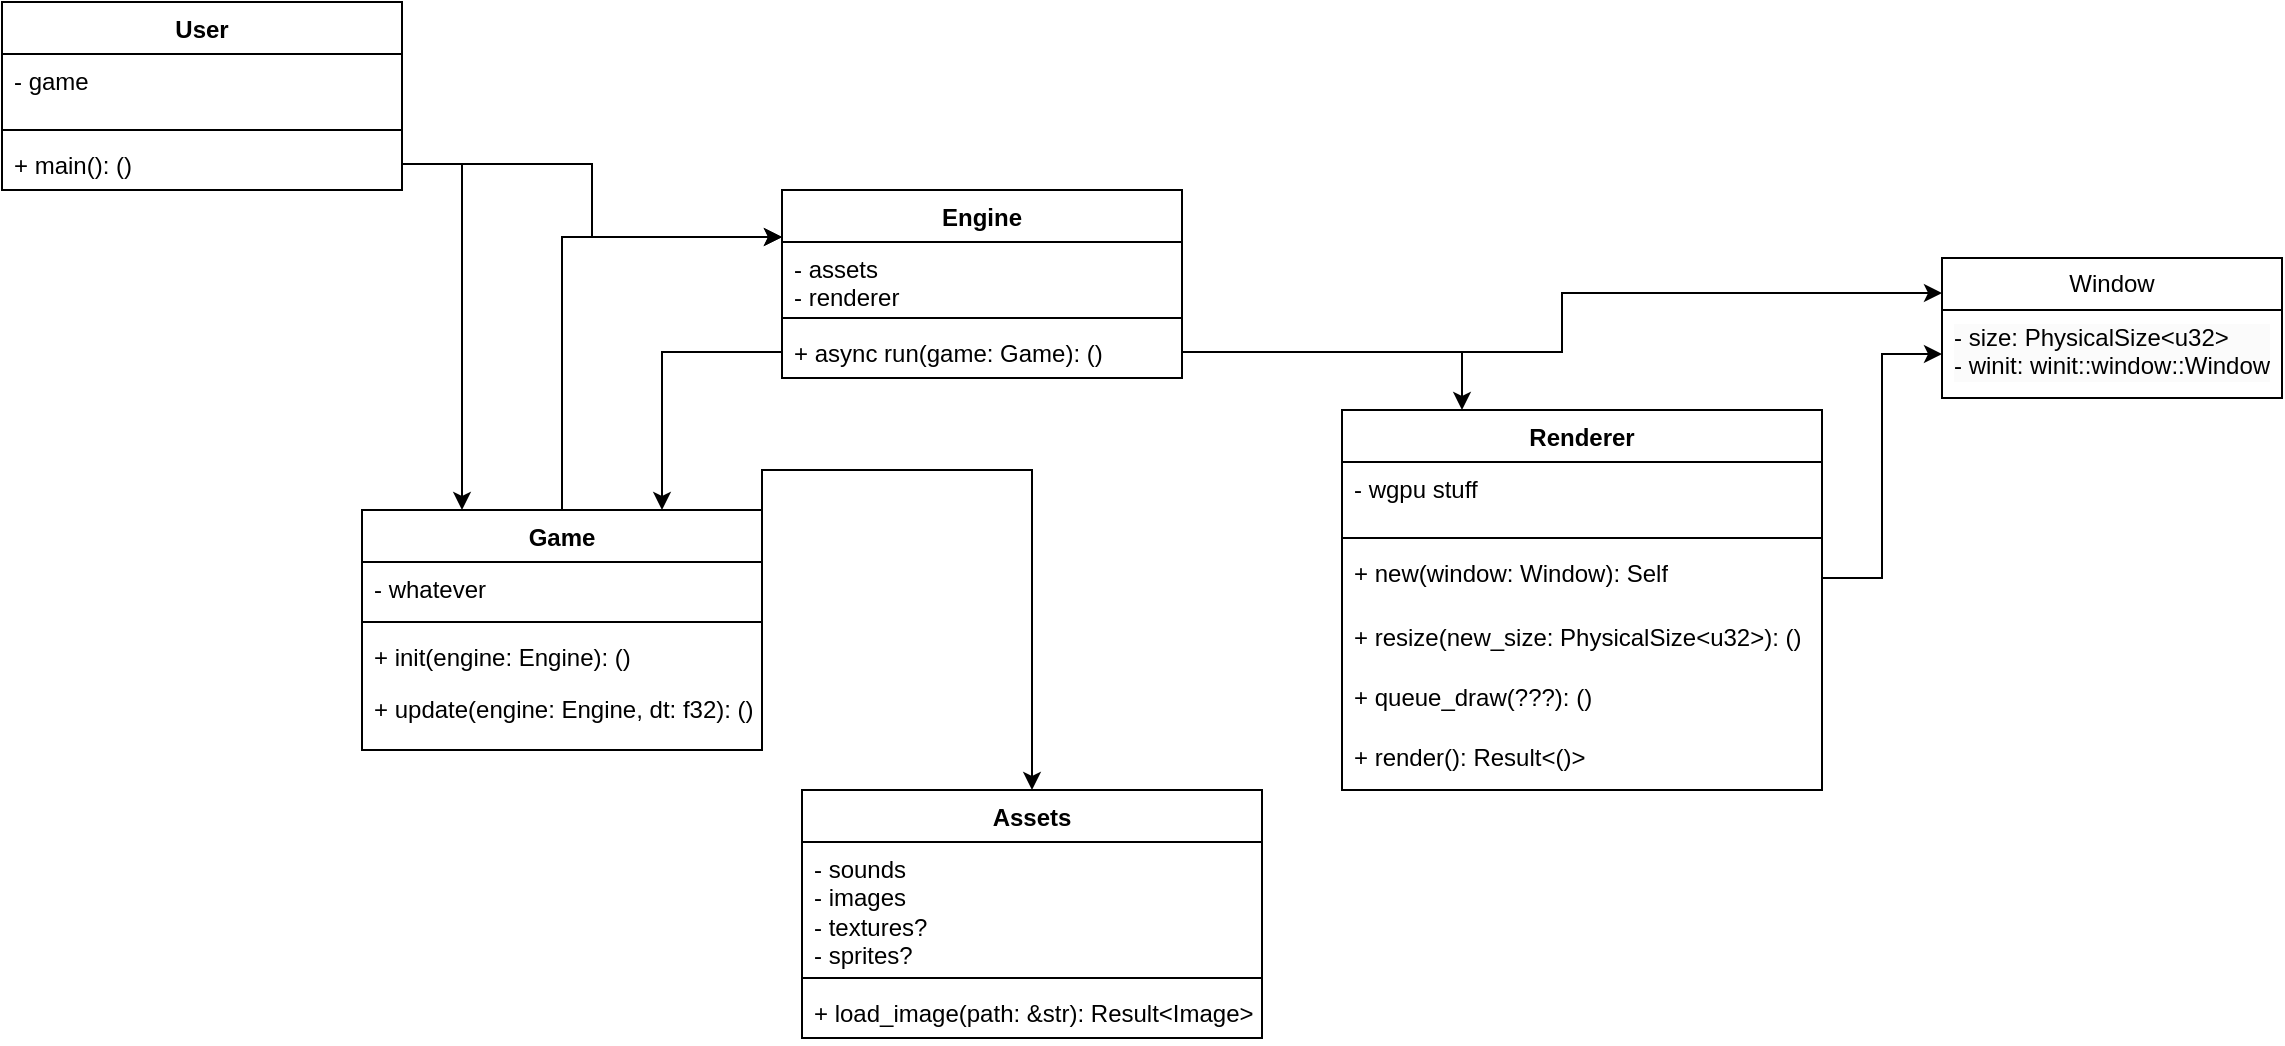 <mxfile version="23.1.6" type="device">
  <diagram id="C5RBs43oDa-KdzZeNtuy" name="Page-1">
    <mxGraphModel dx="1672" dy="1598" grid="1" gridSize="10" guides="1" tooltips="1" connect="1" arrows="1" fold="1" page="1" pageScale="1" pageWidth="827" pageHeight="1169" math="0" shadow="0">
      <root>
        <mxCell id="WIyWlLk6GJQsqaUBKTNV-0" />
        <mxCell id="WIyWlLk6GJQsqaUBKTNV-1" parent="WIyWlLk6GJQsqaUBKTNV-0" />
        <mxCell id="eMjvDAR9rLZ3UjC1UXui-45" style="edgeStyle=orthogonalEdgeStyle;rounded=0;orthogonalLoop=1;jettySize=auto;html=1;exitX=1;exitY=0;exitDx=0;exitDy=0;" edge="1" parent="WIyWlLk6GJQsqaUBKTNV-1" source="eMjvDAR9rLZ3UjC1UXui-0" target="eMjvDAR9rLZ3UjC1UXui-23">
          <mxGeometry relative="1" as="geometry" />
        </mxCell>
        <mxCell id="eMjvDAR9rLZ3UjC1UXui-46" style="edgeStyle=orthogonalEdgeStyle;rounded=0;orthogonalLoop=1;jettySize=auto;html=1;exitX=0.5;exitY=0;exitDx=0;exitDy=0;entryX=0;entryY=0.25;entryDx=0;entryDy=0;" edge="1" parent="WIyWlLk6GJQsqaUBKTNV-1" source="eMjvDAR9rLZ3UjC1UXui-0" target="eMjvDAR9rLZ3UjC1UXui-7">
          <mxGeometry relative="1" as="geometry" />
        </mxCell>
        <mxCell id="eMjvDAR9rLZ3UjC1UXui-0" value="Game" style="swimlane;fontStyle=1;align=center;verticalAlign=top;childLayout=stackLayout;horizontal=1;startSize=26;horizontalStack=0;resizeParent=1;resizeParentMax=0;resizeLast=0;collapsible=1;marginBottom=0;whiteSpace=wrap;html=1;" vertex="1" parent="WIyWlLk6GJQsqaUBKTNV-1">
          <mxGeometry x="-620" y="240" width="200" height="120" as="geometry" />
        </mxCell>
        <mxCell id="eMjvDAR9rLZ3UjC1UXui-1" value="- whatever" style="text;strokeColor=none;fillColor=none;align=left;verticalAlign=top;spacingLeft=4;spacingRight=4;overflow=hidden;rotatable=0;points=[[0,0.5],[1,0.5]];portConstraint=eastwest;whiteSpace=wrap;html=1;" vertex="1" parent="eMjvDAR9rLZ3UjC1UXui-0">
          <mxGeometry y="26" width="200" height="26" as="geometry" />
        </mxCell>
        <mxCell id="eMjvDAR9rLZ3UjC1UXui-2" value="" style="line;strokeWidth=1;fillColor=none;align=left;verticalAlign=middle;spacingTop=-1;spacingLeft=3;spacingRight=3;rotatable=0;labelPosition=right;points=[];portConstraint=eastwest;strokeColor=inherit;" vertex="1" parent="eMjvDAR9rLZ3UjC1UXui-0">
          <mxGeometry y="52" width="200" height="8" as="geometry" />
        </mxCell>
        <mxCell id="eMjvDAR9rLZ3UjC1UXui-5" value="+ init(engine: Engine): ()" style="text;strokeColor=none;fillColor=none;align=left;verticalAlign=top;spacingLeft=4;spacingRight=4;overflow=hidden;rotatable=0;points=[[0,0.5],[1,0.5]];portConstraint=eastwest;whiteSpace=wrap;html=1;" vertex="1" parent="eMjvDAR9rLZ3UjC1UXui-0">
          <mxGeometry y="60" width="200" height="26" as="geometry" />
        </mxCell>
        <mxCell id="eMjvDAR9rLZ3UjC1UXui-3" value="+ update(engine: Engine, dt: f32): ()" style="text;strokeColor=none;fillColor=none;align=left;verticalAlign=top;spacingLeft=4;spacingRight=4;overflow=hidden;rotatable=0;points=[[0,0.5],[1,0.5]];portConstraint=eastwest;whiteSpace=wrap;html=1;" vertex="1" parent="eMjvDAR9rLZ3UjC1UXui-0">
          <mxGeometry y="86" width="200" height="34" as="geometry" />
        </mxCell>
        <mxCell id="eMjvDAR9rLZ3UjC1UXui-7" value="Engine" style="swimlane;fontStyle=1;align=center;verticalAlign=top;childLayout=stackLayout;horizontal=1;startSize=26;horizontalStack=0;resizeParent=1;resizeParentMax=0;resizeLast=0;collapsible=1;marginBottom=0;whiteSpace=wrap;html=1;" vertex="1" parent="WIyWlLk6GJQsqaUBKTNV-1">
          <mxGeometry x="-410" y="80" width="200" height="94" as="geometry" />
        </mxCell>
        <mxCell id="eMjvDAR9rLZ3UjC1UXui-8" value="- assets&lt;br&gt;- renderer" style="text;strokeColor=none;fillColor=none;align=left;verticalAlign=top;spacingLeft=4;spacingRight=4;overflow=hidden;rotatable=0;points=[[0,0.5],[1,0.5]];portConstraint=eastwest;whiteSpace=wrap;html=1;" vertex="1" parent="eMjvDAR9rLZ3UjC1UXui-7">
          <mxGeometry y="26" width="200" height="34" as="geometry" />
        </mxCell>
        <mxCell id="eMjvDAR9rLZ3UjC1UXui-9" value="" style="line;strokeWidth=1;fillColor=none;align=left;verticalAlign=middle;spacingTop=-1;spacingLeft=3;spacingRight=3;rotatable=0;labelPosition=right;points=[];portConstraint=eastwest;strokeColor=inherit;" vertex="1" parent="eMjvDAR9rLZ3UjC1UXui-7">
          <mxGeometry y="60" width="200" height="8" as="geometry" />
        </mxCell>
        <mxCell id="eMjvDAR9rLZ3UjC1UXui-10" value="+ async run(game: Game): ()" style="text;strokeColor=none;fillColor=none;align=left;verticalAlign=top;spacingLeft=4;spacingRight=4;overflow=hidden;rotatable=0;points=[[0,0.5],[1,0.5]];portConstraint=eastwest;whiteSpace=wrap;html=1;" vertex="1" parent="eMjvDAR9rLZ3UjC1UXui-7">
          <mxGeometry y="68" width="200" height="26" as="geometry" />
        </mxCell>
        <mxCell id="eMjvDAR9rLZ3UjC1UXui-17" value="User" style="swimlane;fontStyle=1;align=center;verticalAlign=top;childLayout=stackLayout;horizontal=1;startSize=26;horizontalStack=0;resizeParent=1;resizeParentMax=0;resizeLast=0;collapsible=1;marginBottom=0;whiteSpace=wrap;html=1;" vertex="1" parent="WIyWlLk6GJQsqaUBKTNV-1">
          <mxGeometry x="-800" y="-14" width="200" height="94" as="geometry" />
        </mxCell>
        <mxCell id="eMjvDAR9rLZ3UjC1UXui-18" value="- game" style="text;strokeColor=none;fillColor=none;align=left;verticalAlign=top;spacingLeft=4;spacingRight=4;overflow=hidden;rotatable=0;points=[[0,0.5],[1,0.5]];portConstraint=eastwest;whiteSpace=wrap;html=1;" vertex="1" parent="eMjvDAR9rLZ3UjC1UXui-17">
          <mxGeometry y="26" width="200" height="34" as="geometry" />
        </mxCell>
        <mxCell id="eMjvDAR9rLZ3UjC1UXui-19" value="" style="line;strokeWidth=1;fillColor=none;align=left;verticalAlign=middle;spacingTop=-1;spacingLeft=3;spacingRight=3;rotatable=0;labelPosition=right;points=[];portConstraint=eastwest;strokeColor=inherit;" vertex="1" parent="eMjvDAR9rLZ3UjC1UXui-17">
          <mxGeometry y="60" width="200" height="8" as="geometry" />
        </mxCell>
        <mxCell id="eMjvDAR9rLZ3UjC1UXui-20" value="+ main(): ()" style="text;strokeColor=none;fillColor=none;align=left;verticalAlign=top;spacingLeft=4;spacingRight=4;overflow=hidden;rotatable=0;points=[[0,0.5],[1,0.5]];portConstraint=eastwest;whiteSpace=wrap;html=1;" vertex="1" parent="eMjvDAR9rLZ3UjC1UXui-17">
          <mxGeometry y="68" width="200" height="26" as="geometry" />
        </mxCell>
        <mxCell id="eMjvDAR9rLZ3UjC1UXui-21" style="edgeStyle=orthogonalEdgeStyle;rounded=0;orthogonalLoop=1;jettySize=auto;html=1;exitX=1;exitY=0.5;exitDx=0;exitDy=0;entryX=0.25;entryY=0;entryDx=0;entryDy=0;" edge="1" parent="WIyWlLk6GJQsqaUBKTNV-1" source="eMjvDAR9rLZ3UjC1UXui-20" target="eMjvDAR9rLZ3UjC1UXui-0">
          <mxGeometry relative="1" as="geometry" />
        </mxCell>
        <mxCell id="eMjvDAR9rLZ3UjC1UXui-22" style="edgeStyle=orthogonalEdgeStyle;rounded=0;orthogonalLoop=1;jettySize=auto;html=1;exitX=0;exitY=0.5;exitDx=0;exitDy=0;entryX=0.75;entryY=0;entryDx=0;entryDy=0;" edge="1" parent="WIyWlLk6GJQsqaUBKTNV-1" source="eMjvDAR9rLZ3UjC1UXui-10" target="eMjvDAR9rLZ3UjC1UXui-0">
          <mxGeometry relative="1" as="geometry">
            <mxPoint x="-580" y="220" as="targetPoint" />
          </mxGeometry>
        </mxCell>
        <mxCell id="eMjvDAR9rLZ3UjC1UXui-23" value="Assets" style="swimlane;fontStyle=1;align=center;verticalAlign=top;childLayout=stackLayout;horizontal=1;startSize=26;horizontalStack=0;resizeParent=1;resizeParentMax=0;resizeLast=0;collapsible=1;marginBottom=0;whiteSpace=wrap;html=1;" vertex="1" parent="WIyWlLk6GJQsqaUBKTNV-1">
          <mxGeometry x="-400" y="380" width="230" height="124" as="geometry" />
        </mxCell>
        <mxCell id="eMjvDAR9rLZ3UjC1UXui-24" value="- sounds&lt;br&gt;- images&lt;br&gt;- textures?&lt;br&gt;- sprites?" style="text;strokeColor=none;fillColor=none;align=left;verticalAlign=top;spacingLeft=4;spacingRight=4;overflow=hidden;rotatable=0;points=[[0,0.5],[1,0.5]];portConstraint=eastwest;whiteSpace=wrap;html=1;" vertex="1" parent="eMjvDAR9rLZ3UjC1UXui-23">
          <mxGeometry y="26" width="230" height="64" as="geometry" />
        </mxCell>
        <mxCell id="eMjvDAR9rLZ3UjC1UXui-25" value="" style="line;strokeWidth=1;fillColor=none;align=left;verticalAlign=middle;spacingTop=-1;spacingLeft=3;spacingRight=3;rotatable=0;labelPosition=right;points=[];portConstraint=eastwest;strokeColor=inherit;" vertex="1" parent="eMjvDAR9rLZ3UjC1UXui-23">
          <mxGeometry y="90" width="230" height="8" as="geometry" />
        </mxCell>
        <mxCell id="eMjvDAR9rLZ3UjC1UXui-26" value="+ load_image(path: &amp;amp;str): Result&amp;lt;Image&amp;gt;" style="text;strokeColor=none;fillColor=none;align=left;verticalAlign=top;spacingLeft=4;spacingRight=4;overflow=hidden;rotatable=0;points=[[0,0.5],[1,0.5]];portConstraint=eastwest;whiteSpace=wrap;html=1;" vertex="1" parent="eMjvDAR9rLZ3UjC1UXui-23">
          <mxGeometry y="98" width="230" height="26" as="geometry" />
        </mxCell>
        <mxCell id="eMjvDAR9rLZ3UjC1UXui-27" value="Renderer" style="swimlane;fontStyle=1;align=center;verticalAlign=top;childLayout=stackLayout;horizontal=1;startSize=26;horizontalStack=0;resizeParent=1;resizeParentMax=0;resizeLast=0;collapsible=1;marginBottom=0;whiteSpace=wrap;html=1;" vertex="1" parent="WIyWlLk6GJQsqaUBKTNV-1">
          <mxGeometry x="-130" y="190" width="240" height="190" as="geometry">
            <mxRectangle x="-160" y="220" width="90" height="30" as="alternateBounds" />
          </mxGeometry>
        </mxCell>
        <mxCell id="eMjvDAR9rLZ3UjC1UXui-28" value="- wgpu stuff" style="text;strokeColor=none;fillColor=none;align=left;verticalAlign=top;spacingLeft=4;spacingRight=4;overflow=hidden;rotatable=0;points=[[0,0.5],[1,0.5]];portConstraint=eastwest;whiteSpace=wrap;html=1;" vertex="1" parent="eMjvDAR9rLZ3UjC1UXui-27">
          <mxGeometry y="26" width="240" height="34" as="geometry" />
        </mxCell>
        <mxCell id="eMjvDAR9rLZ3UjC1UXui-29" value="" style="line;strokeWidth=1;fillColor=none;align=left;verticalAlign=middle;spacingTop=-1;spacingLeft=3;spacingRight=3;rotatable=0;labelPosition=right;points=[];portConstraint=eastwest;strokeColor=inherit;" vertex="1" parent="eMjvDAR9rLZ3UjC1UXui-27">
          <mxGeometry y="60" width="240" height="8" as="geometry" />
        </mxCell>
        <mxCell id="eMjvDAR9rLZ3UjC1UXui-30" value="+ new(window: Window): Self" style="text;strokeColor=none;fillColor=none;align=left;verticalAlign=top;spacingLeft=4;spacingRight=4;overflow=hidden;rotatable=0;points=[[0,0.5],[1,0.5]];portConstraint=eastwest;whiteSpace=wrap;html=1;" vertex="1" parent="eMjvDAR9rLZ3UjC1UXui-27">
          <mxGeometry y="68" width="240" height="32" as="geometry" />
        </mxCell>
        <mxCell id="eMjvDAR9rLZ3UjC1UXui-42" value="+ resize(new_size: PhysicalSize&amp;lt;u32&amp;gt;): ()" style="text;strokeColor=none;fillColor=none;align=left;verticalAlign=top;spacingLeft=4;spacingRight=4;overflow=hidden;rotatable=0;points=[[0,0.5],[1,0.5]];portConstraint=eastwest;whiteSpace=wrap;html=1;" vertex="1" parent="eMjvDAR9rLZ3UjC1UXui-27">
          <mxGeometry y="100" width="240" height="30" as="geometry" />
        </mxCell>
        <mxCell id="eMjvDAR9rLZ3UjC1UXui-43" value="+ queue_draw(???): ()" style="text;strokeColor=none;fillColor=none;align=left;verticalAlign=top;spacingLeft=4;spacingRight=4;overflow=hidden;rotatable=0;points=[[0,0.5],[1,0.5]];portConstraint=eastwest;whiteSpace=wrap;html=1;" vertex="1" parent="eMjvDAR9rLZ3UjC1UXui-27">
          <mxGeometry y="130" width="240" height="30" as="geometry" />
        </mxCell>
        <mxCell id="eMjvDAR9rLZ3UjC1UXui-41" value="+ render(): Result&amp;lt;()&amp;gt;" style="text;strokeColor=none;fillColor=none;align=left;verticalAlign=top;spacingLeft=4;spacingRight=4;overflow=hidden;rotatable=0;points=[[0,0.5],[1,0.5]];portConstraint=eastwest;whiteSpace=wrap;html=1;" vertex="1" parent="eMjvDAR9rLZ3UjC1UXui-27">
          <mxGeometry y="160" width="240" height="30" as="geometry" />
        </mxCell>
        <mxCell id="eMjvDAR9rLZ3UjC1UXui-35" value="Window" style="swimlane;fontStyle=0;childLayout=stackLayout;horizontal=1;startSize=26;fillColor=none;horizontalStack=0;resizeParent=1;resizeParentMax=0;resizeLast=0;collapsible=1;marginBottom=0;whiteSpace=wrap;html=1;" vertex="1" parent="WIyWlLk6GJQsqaUBKTNV-1">
          <mxGeometry x="170" y="114" width="170" height="70" as="geometry" />
        </mxCell>
        <mxCell id="eMjvDAR9rLZ3UjC1UXui-36" value="&lt;div style=&quot;border-color: var(--border-color); color: rgb(0, 0, 0); font-family: Helvetica; font-size: 12px; font-style: normal; font-variant-ligatures: normal; font-variant-caps: normal; font-weight: 400; letter-spacing: normal; orphans: 2; text-align: left; text-indent: 0px; text-transform: none; widows: 2; word-spacing: 0px; -webkit-text-stroke-width: 0px; background-color: rgb(251, 251, 251); text-decoration-thickness: initial; text-decoration-style: initial; text-decoration-color: initial;&quot;&gt;- size: PhysicalSize&amp;lt;u32&amp;gt;&lt;/div&gt;&lt;div style=&quot;border-color: var(--border-color); color: rgb(0, 0, 0); font-family: Helvetica; font-size: 12px; font-style: normal; font-variant-ligatures: normal; font-variant-caps: normal; font-weight: 400; letter-spacing: normal; orphans: 2; text-align: left; text-indent: 0px; text-transform: none; widows: 2; word-spacing: 0px; -webkit-text-stroke-width: 0px; background-color: rgb(251, 251, 251); text-decoration-thickness: initial; text-decoration-style: initial; text-decoration-color: initial;&quot;&gt;- winit: winit::window::Window&lt;/div&gt;" style="text;strokeColor=none;fillColor=none;align=left;verticalAlign=top;spacingLeft=4;spacingRight=4;overflow=hidden;rotatable=0;points=[[0,0.5],[1,0.5]];portConstraint=eastwest;whiteSpace=wrap;html=1;" vertex="1" parent="eMjvDAR9rLZ3UjC1UXui-35">
          <mxGeometry y="26" width="170" height="44" as="geometry" />
        </mxCell>
        <mxCell id="eMjvDAR9rLZ3UjC1UXui-39" style="edgeStyle=orthogonalEdgeStyle;rounded=0;orthogonalLoop=1;jettySize=auto;html=1;exitX=1;exitY=0.5;exitDx=0;exitDy=0;entryX=0.25;entryY=0;entryDx=0;entryDy=0;" edge="1" parent="WIyWlLk6GJQsqaUBKTNV-1" source="eMjvDAR9rLZ3UjC1UXui-10" target="eMjvDAR9rLZ3UjC1UXui-27">
          <mxGeometry relative="1" as="geometry" />
        </mxCell>
        <mxCell id="eMjvDAR9rLZ3UjC1UXui-40" style="edgeStyle=orthogonalEdgeStyle;rounded=0;orthogonalLoop=1;jettySize=auto;html=1;exitX=1;exitY=0.5;exitDx=0;exitDy=0;entryX=0;entryY=0.25;entryDx=0;entryDy=0;" edge="1" parent="WIyWlLk6GJQsqaUBKTNV-1" source="eMjvDAR9rLZ3UjC1UXui-10" target="eMjvDAR9rLZ3UjC1UXui-35">
          <mxGeometry relative="1" as="geometry" />
        </mxCell>
        <mxCell id="eMjvDAR9rLZ3UjC1UXui-44" style="edgeStyle=orthogonalEdgeStyle;rounded=0;orthogonalLoop=1;jettySize=auto;html=1;exitX=1;exitY=0.5;exitDx=0;exitDy=0;" edge="1" parent="WIyWlLk6GJQsqaUBKTNV-1" source="eMjvDAR9rLZ3UjC1UXui-30" target="eMjvDAR9rLZ3UjC1UXui-36">
          <mxGeometry relative="1" as="geometry" />
        </mxCell>
        <mxCell id="eMjvDAR9rLZ3UjC1UXui-47" style="edgeStyle=orthogonalEdgeStyle;rounded=0;orthogonalLoop=1;jettySize=auto;html=1;exitX=1;exitY=0.5;exitDx=0;exitDy=0;entryX=0;entryY=0.25;entryDx=0;entryDy=0;" edge="1" parent="WIyWlLk6GJQsqaUBKTNV-1" source="eMjvDAR9rLZ3UjC1UXui-20" target="eMjvDAR9rLZ3UjC1UXui-7">
          <mxGeometry relative="1" as="geometry" />
        </mxCell>
      </root>
    </mxGraphModel>
  </diagram>
</mxfile>
